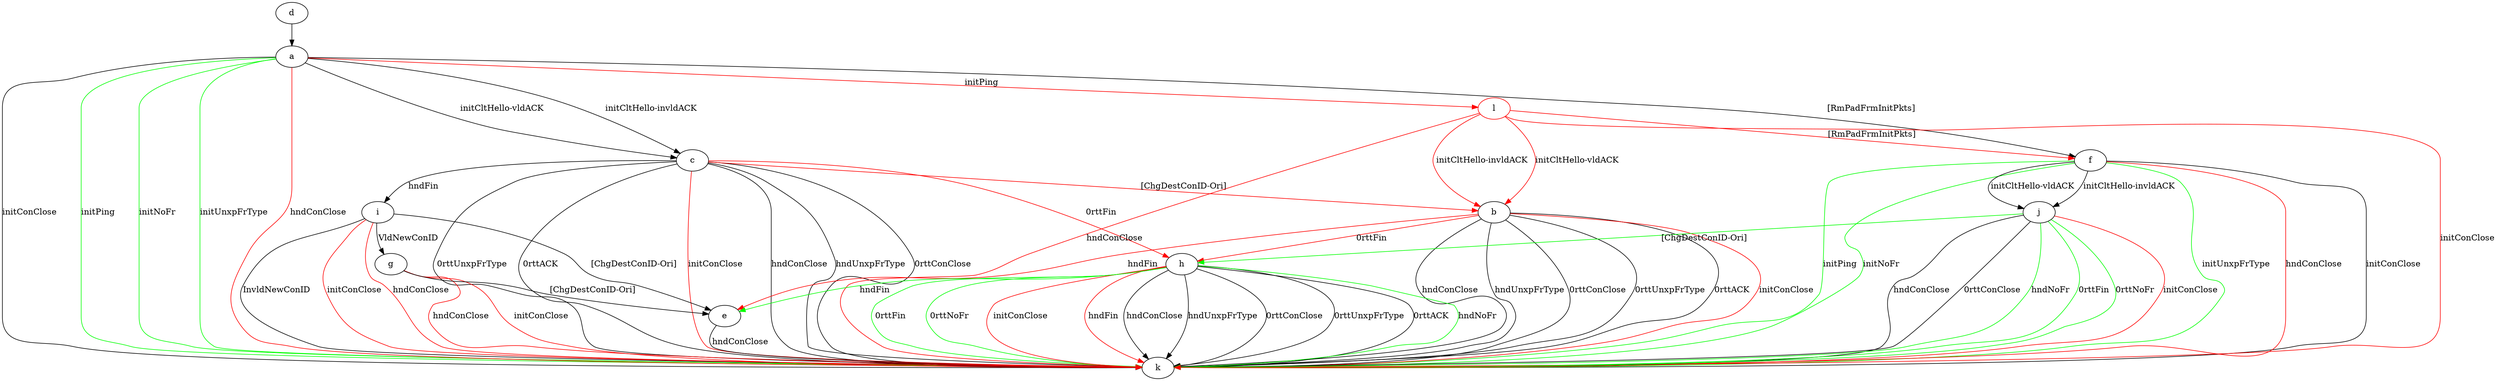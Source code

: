 digraph "" {
	a -> c	[key=0,
		label="initCltHello-vldACK "];
	a -> c	[key=1,
		label="initCltHello-invldACK "];
	a -> f	[key=0,
		label="[RmPadFrmInitPkts] "];
	a -> k	[key=0,
		label="initConClose "];
	a -> k	[key=1,
		color=green,
		label="initPing "];
	a -> k	[key=2,
		color=green,
		label="initNoFr "];
	a -> k	[key=3,
		color=green,
		label="initUnxpFrType "];
	a -> k	[key=4,
		color=red,
		label="hndConClose "];
	l	[color=red];
	a -> l	[key=0,
		color=red,
		label="initPing "];
	b -> e	[key=0,
		color=red,
		label="hndFin "];
	b -> h	[key=0,
		color=red,
		label="0rttFin "];
	b -> k	[key=0,
		label="hndConClose "];
	b -> k	[key=1,
		label="hndUnxpFrType "];
	b -> k	[key=2,
		label="0rttConClose "];
	b -> k	[key=3,
		label="0rttUnxpFrType "];
	b -> k	[key=4,
		label="0rttACK "];
	b -> k	[key=5,
		color=red,
		label="initConClose "];
	c -> b	[key=0,
		color=red,
		label="[ChgDestConID-Ori] "];
	c -> h	[key=0,
		color=red,
		label="0rttFin "];
	c -> i	[key=0,
		label="hndFin "];
	c -> k	[key=0,
		label="hndConClose "];
	c -> k	[key=1,
		label="hndUnxpFrType "];
	c -> k	[key=2,
		label="0rttConClose "];
	c -> k	[key=3,
		label="0rttUnxpFrType "];
	c -> k	[key=4,
		label="0rttACK "];
	c -> k	[key=5,
		color=red,
		label="initConClose "];
	d -> a	[key=0];
	e -> k	[key=0,
		label="hndConClose "];
	f -> j	[key=0,
		label="initCltHello-vldACK "];
	f -> j	[key=1,
		label="initCltHello-invldACK "];
	f -> k	[key=0,
		label="initConClose "];
	f -> k	[key=1,
		color=green,
		label="initPing "];
	f -> k	[key=2,
		color=green,
		label="initNoFr "];
	f -> k	[key=3,
		color=green,
		label="initUnxpFrType "];
	f -> k	[key=4,
		color=red,
		label="hndConClose "];
	g -> e	[key=0,
		label="[ChgDestConID-Ori] "];
	g -> k	[key=0,
		color=red,
		label="initConClose "];
	g -> k	[key=1,
		color=red,
		label="hndConClose "];
	h -> e	[key=0,
		color=green,
		label="hndFin "];
	h -> k	[key=0,
		label="hndConClose "];
	h -> k	[key=1,
		label="hndUnxpFrType "];
	h -> k	[key=2,
		label="0rttConClose "];
	h -> k	[key=3,
		label="0rttUnxpFrType "];
	h -> k	[key=4,
		label="0rttACK "];
	h -> k	[key=5,
		color=green,
		label="hndNoFr "];
	h -> k	[key=6,
		color=green,
		label="0rttFin "];
	h -> k	[key=7,
		color=green,
		label="0rttNoFr "];
	h -> k	[key=8,
		color=red,
		label="initConClose "];
	h -> k	[key=9,
		color=red,
		label="hndFin "];
	i -> e	[key=0,
		label="[ChgDestConID-Ori] "];
	i -> g	[key=0,
		label="VldNewConID "];
	i -> k	[key=0,
		label="InvldNewConID "];
	i -> k	[key=1,
		color=red,
		label="initConClose "];
	i -> k	[key=2,
		color=red,
		label="hndConClose "];
	j -> h	[key=0,
		color=green,
		label="[ChgDestConID-Ori] "];
	j -> k	[key=0,
		label="hndConClose "];
	j -> k	[key=1,
		label="0rttConClose "];
	j -> k	[key=2,
		color=green,
		label="hndNoFr "];
	j -> k	[key=3,
		color=green,
		label="0rttFin "];
	j -> k	[key=4,
		color=green,
		label="0rttNoFr "];
	j -> k	[key=5,
		color=red,
		label="initConClose "];
	l -> b	[key=0,
		color=red,
		label="initCltHello-vldACK "];
	l -> b	[key=1,
		color=red,
		label="initCltHello-invldACK "];
	l -> f	[key=0,
		color=red,
		label="[RmPadFrmInitPkts] "];
	l -> k	[key=0,
		color=red,
		label="initConClose "];
	l -> k	[key=1,
		color=red,
		label="hndConClose "];
}
